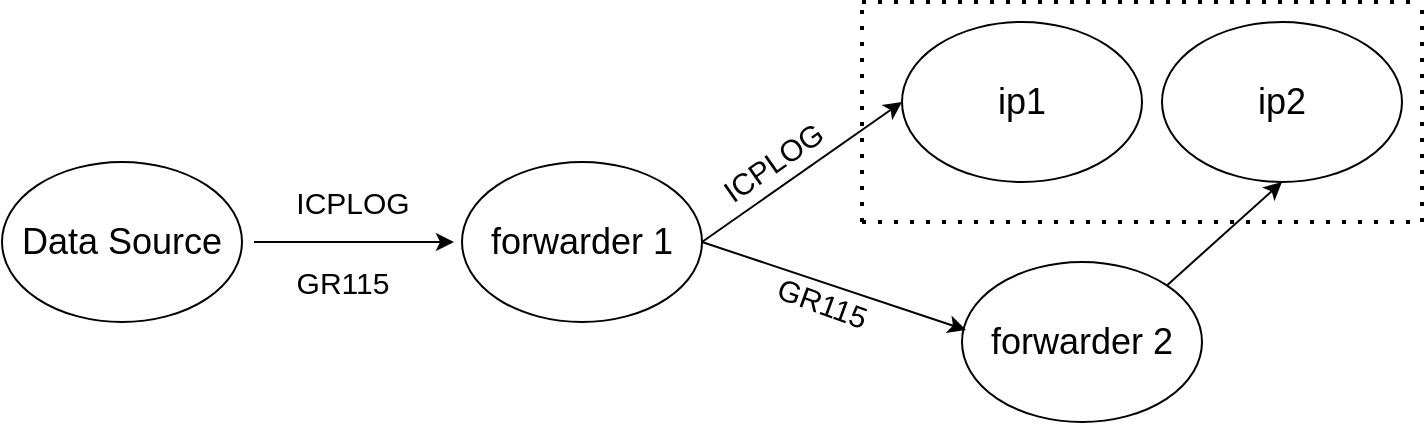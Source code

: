 <mxfile version="13.7.4" type="github">
  <diagram id="n918JqjmJZDL5d9stIlF" name="Page-1">
    <mxGraphModel dx="775" dy="482" grid="1" gridSize="10" guides="1" tooltips="1" connect="1" arrows="1" fold="1" page="1" pageScale="1" pageWidth="827" pageHeight="1169" math="0" shadow="0">
      <root>
        <mxCell id="0" />
        <mxCell id="1" parent="0" />
        <mxCell id="3XLy-R_bskBAaHUA-YiK-1" value="&lt;font style=&quot;font-size: 18px&quot;&gt;Data Source&lt;/font&gt;" style="ellipse;whiteSpace=wrap;html=1;" parent="1" vertex="1">
          <mxGeometry x="20" y="120" width="120" height="80" as="geometry" />
        </mxCell>
        <mxCell id="3XLy-R_bskBAaHUA-YiK-2" value="" style="endArrow=classic;html=1;exitX=1;exitY=0.5;exitDx=0;exitDy=0;" parent="1" edge="1">
          <mxGeometry width="50" height="50" relative="1" as="geometry">
            <mxPoint x="146" y="160" as="sourcePoint" />
            <mxPoint x="246" y="160" as="targetPoint" />
          </mxGeometry>
        </mxCell>
        <mxCell id="3XLy-R_bskBAaHUA-YiK-4" value="&lt;font style=&quot;font-size: 15px&quot;&gt;ICPLOG&lt;/font&gt;" style="text;html=1;align=center;verticalAlign=middle;resizable=0;points=[];autosize=1;rotation=0;" parent="1" vertex="1">
          <mxGeometry x="160" y="130" width="70" height="20" as="geometry" />
        </mxCell>
        <mxCell id="3XLy-R_bskBAaHUA-YiK-5" value="&lt;font style=&quot;font-size: 15px&quot;&gt;GR115&lt;/font&gt;" style="text;html=1;align=center;verticalAlign=middle;resizable=0;points=[];autosize=1;rotation=0;" parent="1" vertex="1">
          <mxGeometry x="160" y="170" width="60" height="20" as="geometry" />
        </mxCell>
        <mxCell id="3XLy-R_bskBAaHUA-YiK-7" value="&lt;span style=&quot;font-size: 18px&quot;&gt;forwarder 1&lt;/span&gt;" style="ellipse;whiteSpace=wrap;html=1;" parent="1" vertex="1">
          <mxGeometry x="250" y="120" width="120" height="80" as="geometry" />
        </mxCell>
        <mxCell id="3XLy-R_bskBAaHUA-YiK-8" value="" style="endArrow=classic;html=1;exitX=1;exitY=0.5;exitDx=0;exitDy=0;entryX=0;entryY=0.5;entryDx=0;entryDy=0;" parent="1" source="3XLy-R_bskBAaHUA-YiK-7" edge="1" target="3XLy-R_bskBAaHUA-YiK-11">
          <mxGeometry width="50" height="50" relative="1" as="geometry">
            <mxPoint x="380" y="150" as="sourcePoint" />
            <mxPoint x="450" y="120" as="targetPoint" />
          </mxGeometry>
        </mxCell>
        <mxCell id="3XLy-R_bskBAaHUA-YiK-9" value="&lt;span style=&quot;font-size: 18px&quot;&gt;forwarder 2&lt;/span&gt;" style="ellipse;whiteSpace=wrap;html=1;" parent="1" vertex="1">
          <mxGeometry x="500" y="170" width="120" height="80" as="geometry" />
        </mxCell>
        <mxCell id="3XLy-R_bskBAaHUA-YiK-10" value="" style="endArrow=classic;html=1;entryX=0.017;entryY=0.425;entryDx=0;entryDy=0;entryPerimeter=0;" parent="1" edge="1" target="3XLy-R_bskBAaHUA-YiK-9">
          <mxGeometry width="50" height="50" relative="1" as="geometry">
            <mxPoint x="370" y="160" as="sourcePoint" />
            <mxPoint x="450" y="210" as="targetPoint" />
          </mxGeometry>
        </mxCell>
        <mxCell id="3XLy-R_bskBAaHUA-YiK-11" value="&lt;span style=&quot;font-size: 18px&quot;&gt;ip1&lt;/span&gt;" style="ellipse;whiteSpace=wrap;html=1;" parent="1" vertex="1">
          <mxGeometry x="470" y="50" width="120" height="80" as="geometry" />
        </mxCell>
        <mxCell id="3XLy-R_bskBAaHUA-YiK-12" value="&lt;font style=&quot;font-size: 15px&quot;&gt;ICPLOG&lt;/font&gt;" style="text;html=1;align=center;verticalAlign=middle;resizable=0;points=[];autosize=1;rotation=-35;" parent="1" vertex="1">
          <mxGeometry x="370" y="110" width="70" height="20" as="geometry" />
        </mxCell>
        <mxCell id="3XLy-R_bskBAaHUA-YiK-13" value="&lt;font style=&quot;font-size: 15px&quot;&gt;GR115&lt;/font&gt;" style="text;html=1;align=center;verticalAlign=middle;resizable=0;points=[];autosize=1;rotation=20;" parent="1" vertex="1">
          <mxGeometry x="400" y="180" width="60" height="20" as="geometry" />
        </mxCell>
        <mxCell id="3XLy-R_bskBAaHUA-YiK-14" value="" style="endArrow=classic;html=1;exitX=1;exitY=0;exitDx=0;exitDy=0;entryX=0.5;entryY=1;entryDx=0;entryDy=0;" parent="1" edge="1" target="3XLy-R_bskBAaHUA-YiK-15" source="3XLy-R_bskBAaHUA-YiK-9">
          <mxGeometry width="50" height="50" relative="1" as="geometry">
            <mxPoint x="570" y="215" as="sourcePoint" />
            <mxPoint x="650" y="175" as="targetPoint" />
          </mxGeometry>
        </mxCell>
        <mxCell id="3XLy-R_bskBAaHUA-YiK-15" value="&lt;span style=&quot;font-size: 18px&quot;&gt;ip2&lt;/span&gt;" style="ellipse;whiteSpace=wrap;html=1;" parent="1" vertex="1">
          <mxGeometry x="600" y="50" width="120" height="80" as="geometry" />
        </mxCell>
        <mxCell id="_-6v9AoKFoI3q5lHTvhH-10" value="" style="endArrow=none;dashed=1;html=1;dashPattern=1 3;strokeWidth=2;" edge="1" parent="1">
          <mxGeometry width="50" height="50" relative="1" as="geometry">
            <mxPoint x="450" y="150" as="sourcePoint" />
            <mxPoint x="450" y="40" as="targetPoint" />
          </mxGeometry>
        </mxCell>
        <mxCell id="_-6v9AoKFoI3q5lHTvhH-11" value="" style="endArrow=none;dashed=1;html=1;dashPattern=1 3;strokeWidth=2;" edge="1" parent="1">
          <mxGeometry width="50" height="50" relative="1" as="geometry">
            <mxPoint x="450" y="150" as="sourcePoint" />
            <mxPoint x="730" y="150" as="targetPoint" />
          </mxGeometry>
        </mxCell>
        <mxCell id="_-6v9AoKFoI3q5lHTvhH-13" value="" style="endArrow=none;dashed=1;html=1;dashPattern=1 3;strokeWidth=2;" edge="1" parent="1">
          <mxGeometry width="50" height="50" relative="1" as="geometry">
            <mxPoint x="450" y="40" as="sourcePoint" />
            <mxPoint x="730" y="40" as="targetPoint" />
          </mxGeometry>
        </mxCell>
        <mxCell id="_-6v9AoKFoI3q5lHTvhH-14" value="" style="endArrow=none;dashed=1;html=1;dashPattern=1 3;strokeWidth=2;" edge="1" parent="1">
          <mxGeometry width="50" height="50" relative="1" as="geometry">
            <mxPoint x="730" y="150" as="sourcePoint" />
            <mxPoint x="730" y="40" as="targetPoint" />
          </mxGeometry>
        </mxCell>
      </root>
    </mxGraphModel>
  </diagram>
</mxfile>
